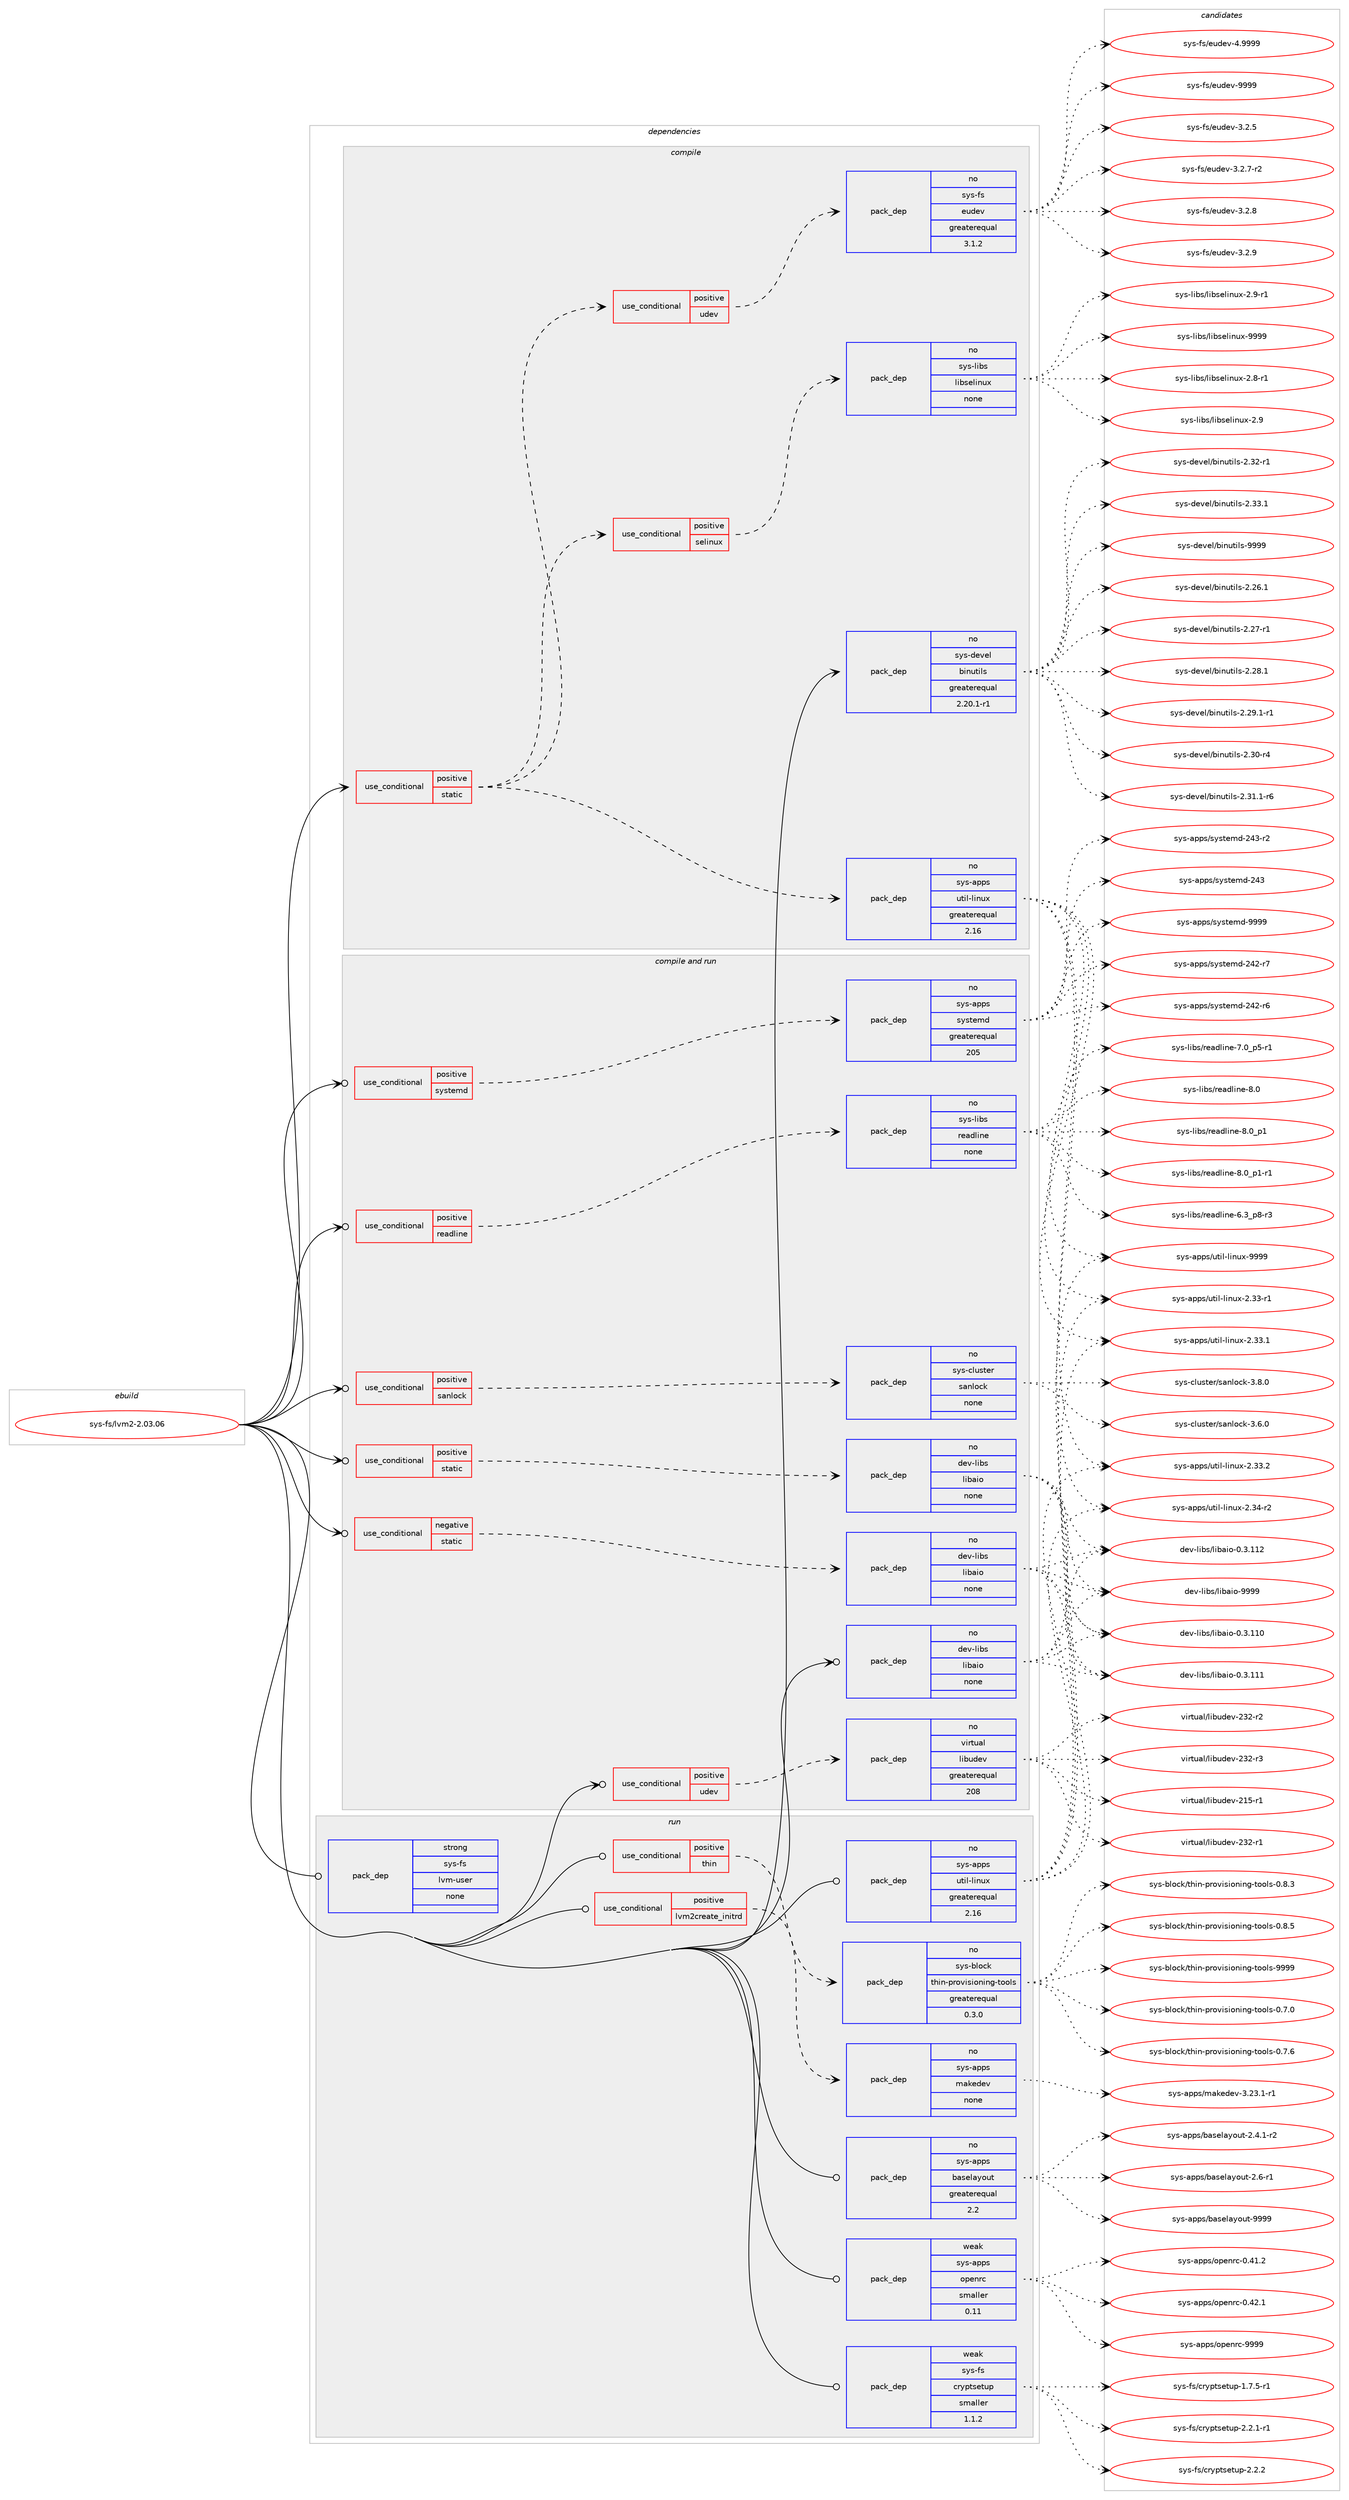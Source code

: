 digraph prolog {

# *************
# Graph options
# *************

newrank=true;
concentrate=true;
compound=true;
graph [rankdir=LR,fontname=Helvetica,fontsize=10,ranksep=1.5];#, ranksep=2.5, nodesep=0.2];
edge  [arrowhead=vee];
node  [fontname=Helvetica,fontsize=10];

# **********
# The ebuild
# **********

subgraph cluster_leftcol {
color=gray;
rank=same;
label=<<i>ebuild</i>>;
id [label="sys-fs/lvm2-2.03.06", color=red, width=4, href="../sys-fs/lvm2-2.03.06.svg"];
}

# ****************
# The dependencies
# ****************

subgraph cluster_midcol {
color=gray;
label=<<i>dependencies</i>>;
subgraph cluster_compile {
fillcolor="#eeeeee";
style=filled;
label=<<i>compile</i>>;
subgraph cond214491 {
dependency892510 [label=<<TABLE BORDER="0" CELLBORDER="1" CELLSPACING="0" CELLPADDING="4"><TR><TD ROWSPAN="3" CELLPADDING="10">use_conditional</TD></TR><TR><TD>positive</TD></TR><TR><TD>static</TD></TR></TABLE>>, shape=none, color=red];
subgraph cond214492 {
dependency892511 [label=<<TABLE BORDER="0" CELLBORDER="1" CELLSPACING="0" CELLPADDING="4"><TR><TD ROWSPAN="3" CELLPADDING="10">use_conditional</TD></TR><TR><TD>positive</TD></TR><TR><TD>selinux</TD></TR></TABLE>>, shape=none, color=red];
subgraph pack662366 {
dependency892512 [label=<<TABLE BORDER="0" CELLBORDER="1" CELLSPACING="0" CELLPADDING="4" WIDTH="220"><TR><TD ROWSPAN="6" CELLPADDING="30">pack_dep</TD></TR><TR><TD WIDTH="110">no</TD></TR><TR><TD>sys-libs</TD></TR><TR><TD>libselinux</TD></TR><TR><TD>none</TD></TR><TR><TD></TD></TR></TABLE>>, shape=none, color=blue];
}
dependency892511:e -> dependency892512:w [weight=20,style="dashed",arrowhead="vee"];
}
dependency892510:e -> dependency892511:w [weight=20,style="dashed",arrowhead="vee"];
subgraph cond214493 {
dependency892513 [label=<<TABLE BORDER="0" CELLBORDER="1" CELLSPACING="0" CELLPADDING="4"><TR><TD ROWSPAN="3" CELLPADDING="10">use_conditional</TD></TR><TR><TD>positive</TD></TR><TR><TD>udev</TD></TR></TABLE>>, shape=none, color=red];
subgraph pack662367 {
dependency892514 [label=<<TABLE BORDER="0" CELLBORDER="1" CELLSPACING="0" CELLPADDING="4" WIDTH="220"><TR><TD ROWSPAN="6" CELLPADDING="30">pack_dep</TD></TR><TR><TD WIDTH="110">no</TD></TR><TR><TD>sys-fs</TD></TR><TR><TD>eudev</TD></TR><TR><TD>greaterequal</TD></TR><TR><TD>3.1.2</TD></TR></TABLE>>, shape=none, color=blue];
}
dependency892513:e -> dependency892514:w [weight=20,style="dashed",arrowhead="vee"];
}
dependency892510:e -> dependency892513:w [weight=20,style="dashed",arrowhead="vee"];
subgraph pack662368 {
dependency892515 [label=<<TABLE BORDER="0" CELLBORDER="1" CELLSPACING="0" CELLPADDING="4" WIDTH="220"><TR><TD ROWSPAN="6" CELLPADDING="30">pack_dep</TD></TR><TR><TD WIDTH="110">no</TD></TR><TR><TD>sys-apps</TD></TR><TR><TD>util-linux</TD></TR><TR><TD>greaterequal</TD></TR><TR><TD>2.16</TD></TR></TABLE>>, shape=none, color=blue];
}
dependency892510:e -> dependency892515:w [weight=20,style="dashed",arrowhead="vee"];
}
id:e -> dependency892510:w [weight=20,style="solid",arrowhead="vee"];
subgraph pack662369 {
dependency892516 [label=<<TABLE BORDER="0" CELLBORDER="1" CELLSPACING="0" CELLPADDING="4" WIDTH="220"><TR><TD ROWSPAN="6" CELLPADDING="30">pack_dep</TD></TR><TR><TD WIDTH="110">no</TD></TR><TR><TD>sys-devel</TD></TR><TR><TD>binutils</TD></TR><TR><TD>greaterequal</TD></TR><TR><TD>2.20.1-r1</TD></TR></TABLE>>, shape=none, color=blue];
}
id:e -> dependency892516:w [weight=20,style="solid",arrowhead="vee"];
}
subgraph cluster_compileandrun {
fillcolor="#eeeeee";
style=filled;
label=<<i>compile and run</i>>;
subgraph cond214494 {
dependency892517 [label=<<TABLE BORDER="0" CELLBORDER="1" CELLSPACING="0" CELLPADDING="4"><TR><TD ROWSPAN="3" CELLPADDING="10">use_conditional</TD></TR><TR><TD>negative</TD></TR><TR><TD>static</TD></TR></TABLE>>, shape=none, color=red];
subgraph pack662370 {
dependency892518 [label=<<TABLE BORDER="0" CELLBORDER="1" CELLSPACING="0" CELLPADDING="4" WIDTH="220"><TR><TD ROWSPAN="6" CELLPADDING="30">pack_dep</TD></TR><TR><TD WIDTH="110">no</TD></TR><TR><TD>dev-libs</TD></TR><TR><TD>libaio</TD></TR><TR><TD>none</TD></TR><TR><TD></TD></TR></TABLE>>, shape=none, color=blue];
}
dependency892517:e -> dependency892518:w [weight=20,style="dashed",arrowhead="vee"];
}
id:e -> dependency892517:w [weight=20,style="solid",arrowhead="odotvee"];
subgraph cond214495 {
dependency892519 [label=<<TABLE BORDER="0" CELLBORDER="1" CELLSPACING="0" CELLPADDING="4"><TR><TD ROWSPAN="3" CELLPADDING="10">use_conditional</TD></TR><TR><TD>positive</TD></TR><TR><TD>readline</TD></TR></TABLE>>, shape=none, color=red];
subgraph pack662371 {
dependency892520 [label=<<TABLE BORDER="0" CELLBORDER="1" CELLSPACING="0" CELLPADDING="4" WIDTH="220"><TR><TD ROWSPAN="6" CELLPADDING="30">pack_dep</TD></TR><TR><TD WIDTH="110">no</TD></TR><TR><TD>sys-libs</TD></TR><TR><TD>readline</TD></TR><TR><TD>none</TD></TR><TR><TD></TD></TR></TABLE>>, shape=none, color=blue];
}
dependency892519:e -> dependency892520:w [weight=20,style="dashed",arrowhead="vee"];
}
id:e -> dependency892519:w [weight=20,style="solid",arrowhead="odotvee"];
subgraph cond214496 {
dependency892521 [label=<<TABLE BORDER="0" CELLBORDER="1" CELLSPACING="0" CELLPADDING="4"><TR><TD ROWSPAN="3" CELLPADDING="10">use_conditional</TD></TR><TR><TD>positive</TD></TR><TR><TD>sanlock</TD></TR></TABLE>>, shape=none, color=red];
subgraph pack662372 {
dependency892522 [label=<<TABLE BORDER="0" CELLBORDER="1" CELLSPACING="0" CELLPADDING="4" WIDTH="220"><TR><TD ROWSPAN="6" CELLPADDING="30">pack_dep</TD></TR><TR><TD WIDTH="110">no</TD></TR><TR><TD>sys-cluster</TD></TR><TR><TD>sanlock</TD></TR><TR><TD>none</TD></TR><TR><TD></TD></TR></TABLE>>, shape=none, color=blue];
}
dependency892521:e -> dependency892522:w [weight=20,style="dashed",arrowhead="vee"];
}
id:e -> dependency892521:w [weight=20,style="solid",arrowhead="odotvee"];
subgraph cond214497 {
dependency892523 [label=<<TABLE BORDER="0" CELLBORDER="1" CELLSPACING="0" CELLPADDING="4"><TR><TD ROWSPAN="3" CELLPADDING="10">use_conditional</TD></TR><TR><TD>positive</TD></TR><TR><TD>static</TD></TR></TABLE>>, shape=none, color=red];
subgraph pack662373 {
dependency892524 [label=<<TABLE BORDER="0" CELLBORDER="1" CELLSPACING="0" CELLPADDING="4" WIDTH="220"><TR><TD ROWSPAN="6" CELLPADDING="30">pack_dep</TD></TR><TR><TD WIDTH="110">no</TD></TR><TR><TD>dev-libs</TD></TR><TR><TD>libaio</TD></TR><TR><TD>none</TD></TR><TR><TD></TD></TR></TABLE>>, shape=none, color=blue];
}
dependency892523:e -> dependency892524:w [weight=20,style="dashed",arrowhead="vee"];
}
id:e -> dependency892523:w [weight=20,style="solid",arrowhead="odotvee"];
subgraph cond214498 {
dependency892525 [label=<<TABLE BORDER="0" CELLBORDER="1" CELLSPACING="0" CELLPADDING="4"><TR><TD ROWSPAN="3" CELLPADDING="10">use_conditional</TD></TR><TR><TD>positive</TD></TR><TR><TD>systemd</TD></TR></TABLE>>, shape=none, color=red];
subgraph pack662374 {
dependency892526 [label=<<TABLE BORDER="0" CELLBORDER="1" CELLSPACING="0" CELLPADDING="4" WIDTH="220"><TR><TD ROWSPAN="6" CELLPADDING="30">pack_dep</TD></TR><TR><TD WIDTH="110">no</TD></TR><TR><TD>sys-apps</TD></TR><TR><TD>systemd</TD></TR><TR><TD>greaterequal</TD></TR><TR><TD>205</TD></TR></TABLE>>, shape=none, color=blue];
}
dependency892525:e -> dependency892526:w [weight=20,style="dashed",arrowhead="vee"];
}
id:e -> dependency892525:w [weight=20,style="solid",arrowhead="odotvee"];
subgraph cond214499 {
dependency892527 [label=<<TABLE BORDER="0" CELLBORDER="1" CELLSPACING="0" CELLPADDING="4"><TR><TD ROWSPAN="3" CELLPADDING="10">use_conditional</TD></TR><TR><TD>positive</TD></TR><TR><TD>udev</TD></TR></TABLE>>, shape=none, color=red];
subgraph pack662375 {
dependency892528 [label=<<TABLE BORDER="0" CELLBORDER="1" CELLSPACING="0" CELLPADDING="4" WIDTH="220"><TR><TD ROWSPAN="6" CELLPADDING="30">pack_dep</TD></TR><TR><TD WIDTH="110">no</TD></TR><TR><TD>virtual</TD></TR><TR><TD>libudev</TD></TR><TR><TD>greaterequal</TD></TR><TR><TD>208</TD></TR></TABLE>>, shape=none, color=blue];
}
dependency892527:e -> dependency892528:w [weight=20,style="dashed",arrowhead="vee"];
}
id:e -> dependency892527:w [weight=20,style="solid",arrowhead="odotvee"];
subgraph pack662376 {
dependency892529 [label=<<TABLE BORDER="0" CELLBORDER="1" CELLSPACING="0" CELLPADDING="4" WIDTH="220"><TR><TD ROWSPAN="6" CELLPADDING="30">pack_dep</TD></TR><TR><TD WIDTH="110">no</TD></TR><TR><TD>dev-libs</TD></TR><TR><TD>libaio</TD></TR><TR><TD>none</TD></TR><TR><TD></TD></TR></TABLE>>, shape=none, color=blue];
}
id:e -> dependency892529:w [weight=20,style="solid",arrowhead="odotvee"];
}
subgraph cluster_run {
fillcolor="#eeeeee";
style=filled;
label=<<i>run</i>>;
subgraph cond214500 {
dependency892530 [label=<<TABLE BORDER="0" CELLBORDER="1" CELLSPACING="0" CELLPADDING="4"><TR><TD ROWSPAN="3" CELLPADDING="10">use_conditional</TD></TR><TR><TD>positive</TD></TR><TR><TD>lvm2create_initrd</TD></TR></TABLE>>, shape=none, color=red];
subgraph pack662377 {
dependency892531 [label=<<TABLE BORDER="0" CELLBORDER="1" CELLSPACING="0" CELLPADDING="4" WIDTH="220"><TR><TD ROWSPAN="6" CELLPADDING="30">pack_dep</TD></TR><TR><TD WIDTH="110">no</TD></TR><TR><TD>sys-apps</TD></TR><TR><TD>makedev</TD></TR><TR><TD>none</TD></TR><TR><TD></TD></TR></TABLE>>, shape=none, color=blue];
}
dependency892530:e -> dependency892531:w [weight=20,style="dashed",arrowhead="vee"];
}
id:e -> dependency892530:w [weight=20,style="solid",arrowhead="odot"];
subgraph cond214501 {
dependency892532 [label=<<TABLE BORDER="0" CELLBORDER="1" CELLSPACING="0" CELLPADDING="4"><TR><TD ROWSPAN="3" CELLPADDING="10">use_conditional</TD></TR><TR><TD>positive</TD></TR><TR><TD>thin</TD></TR></TABLE>>, shape=none, color=red];
subgraph pack662378 {
dependency892533 [label=<<TABLE BORDER="0" CELLBORDER="1" CELLSPACING="0" CELLPADDING="4" WIDTH="220"><TR><TD ROWSPAN="6" CELLPADDING="30">pack_dep</TD></TR><TR><TD WIDTH="110">no</TD></TR><TR><TD>sys-block</TD></TR><TR><TD>thin-provisioning-tools</TD></TR><TR><TD>greaterequal</TD></TR><TR><TD>0.3.0</TD></TR></TABLE>>, shape=none, color=blue];
}
dependency892532:e -> dependency892533:w [weight=20,style="dashed",arrowhead="vee"];
}
id:e -> dependency892532:w [weight=20,style="solid",arrowhead="odot"];
subgraph pack662379 {
dependency892534 [label=<<TABLE BORDER="0" CELLBORDER="1" CELLSPACING="0" CELLPADDING="4" WIDTH="220"><TR><TD ROWSPAN="6" CELLPADDING="30">pack_dep</TD></TR><TR><TD WIDTH="110">no</TD></TR><TR><TD>sys-apps</TD></TR><TR><TD>baselayout</TD></TR><TR><TD>greaterequal</TD></TR><TR><TD>2.2</TD></TR></TABLE>>, shape=none, color=blue];
}
id:e -> dependency892534:w [weight=20,style="solid",arrowhead="odot"];
subgraph pack662380 {
dependency892535 [label=<<TABLE BORDER="0" CELLBORDER="1" CELLSPACING="0" CELLPADDING="4" WIDTH="220"><TR><TD ROWSPAN="6" CELLPADDING="30">pack_dep</TD></TR><TR><TD WIDTH="110">no</TD></TR><TR><TD>sys-apps</TD></TR><TR><TD>util-linux</TD></TR><TR><TD>greaterequal</TD></TR><TR><TD>2.16</TD></TR></TABLE>>, shape=none, color=blue];
}
id:e -> dependency892535:w [weight=20,style="solid",arrowhead="odot"];
subgraph pack662381 {
dependency892536 [label=<<TABLE BORDER="0" CELLBORDER="1" CELLSPACING="0" CELLPADDING="4" WIDTH="220"><TR><TD ROWSPAN="6" CELLPADDING="30">pack_dep</TD></TR><TR><TD WIDTH="110">strong</TD></TR><TR><TD>sys-fs</TD></TR><TR><TD>lvm-user</TD></TR><TR><TD>none</TD></TR><TR><TD></TD></TR></TABLE>>, shape=none, color=blue];
}
id:e -> dependency892536:w [weight=20,style="solid",arrowhead="odot"];
subgraph pack662382 {
dependency892537 [label=<<TABLE BORDER="0" CELLBORDER="1" CELLSPACING="0" CELLPADDING="4" WIDTH="220"><TR><TD ROWSPAN="6" CELLPADDING="30">pack_dep</TD></TR><TR><TD WIDTH="110">weak</TD></TR><TR><TD>sys-apps</TD></TR><TR><TD>openrc</TD></TR><TR><TD>smaller</TD></TR><TR><TD>0.11</TD></TR></TABLE>>, shape=none, color=blue];
}
id:e -> dependency892537:w [weight=20,style="solid",arrowhead="odot"];
subgraph pack662383 {
dependency892538 [label=<<TABLE BORDER="0" CELLBORDER="1" CELLSPACING="0" CELLPADDING="4" WIDTH="220"><TR><TD ROWSPAN="6" CELLPADDING="30">pack_dep</TD></TR><TR><TD WIDTH="110">weak</TD></TR><TR><TD>sys-fs</TD></TR><TR><TD>cryptsetup</TD></TR><TR><TD>smaller</TD></TR><TR><TD>1.1.2</TD></TR></TABLE>>, shape=none, color=blue];
}
id:e -> dependency892538:w [weight=20,style="solid",arrowhead="odot"];
}
}

# **************
# The candidates
# **************

subgraph cluster_choices {
rank=same;
color=gray;
label=<<i>candidates</i>>;

subgraph choice662366 {
color=black;
nodesep=1;
choice11512111545108105981154710810598115101108105110117120455046564511449 [label="sys-libs/libselinux-2.8-r1", color=red, width=4,href="../sys-libs/libselinux-2.8-r1.svg"];
choice1151211154510810598115471081059811510110810511011712045504657 [label="sys-libs/libselinux-2.9", color=red, width=4,href="../sys-libs/libselinux-2.9.svg"];
choice11512111545108105981154710810598115101108105110117120455046574511449 [label="sys-libs/libselinux-2.9-r1", color=red, width=4,href="../sys-libs/libselinux-2.9-r1.svg"];
choice115121115451081059811547108105981151011081051101171204557575757 [label="sys-libs/libselinux-9999", color=red, width=4,href="../sys-libs/libselinux-9999.svg"];
dependency892512:e -> choice11512111545108105981154710810598115101108105110117120455046564511449:w [style=dotted,weight="100"];
dependency892512:e -> choice1151211154510810598115471081059811510110810511011712045504657:w [style=dotted,weight="100"];
dependency892512:e -> choice11512111545108105981154710810598115101108105110117120455046574511449:w [style=dotted,weight="100"];
dependency892512:e -> choice115121115451081059811547108105981151011081051101171204557575757:w [style=dotted,weight="100"];
}
subgraph choice662367 {
color=black;
nodesep=1;
choice1151211154510211547101117100101118455146504653 [label="sys-fs/eudev-3.2.5", color=red, width=4,href="../sys-fs/eudev-3.2.5.svg"];
choice11512111545102115471011171001011184551465046554511450 [label="sys-fs/eudev-3.2.7-r2", color=red, width=4,href="../sys-fs/eudev-3.2.7-r2.svg"];
choice1151211154510211547101117100101118455146504656 [label="sys-fs/eudev-3.2.8", color=red, width=4,href="../sys-fs/eudev-3.2.8.svg"];
choice1151211154510211547101117100101118455146504657 [label="sys-fs/eudev-3.2.9", color=red, width=4,href="../sys-fs/eudev-3.2.9.svg"];
choice115121115451021154710111710010111845524657575757 [label="sys-fs/eudev-4.9999", color=red, width=4,href="../sys-fs/eudev-4.9999.svg"];
choice11512111545102115471011171001011184557575757 [label="sys-fs/eudev-9999", color=red, width=4,href="../sys-fs/eudev-9999.svg"];
dependency892514:e -> choice1151211154510211547101117100101118455146504653:w [style=dotted,weight="100"];
dependency892514:e -> choice11512111545102115471011171001011184551465046554511450:w [style=dotted,weight="100"];
dependency892514:e -> choice1151211154510211547101117100101118455146504656:w [style=dotted,weight="100"];
dependency892514:e -> choice1151211154510211547101117100101118455146504657:w [style=dotted,weight="100"];
dependency892514:e -> choice115121115451021154710111710010111845524657575757:w [style=dotted,weight="100"];
dependency892514:e -> choice11512111545102115471011171001011184557575757:w [style=dotted,weight="100"];
}
subgraph choice662368 {
color=black;
nodesep=1;
choice1151211154597112112115471171161051084510810511011712045504651514511449 [label="sys-apps/util-linux-2.33-r1", color=red, width=4,href="../sys-apps/util-linux-2.33-r1.svg"];
choice1151211154597112112115471171161051084510810511011712045504651514649 [label="sys-apps/util-linux-2.33.1", color=red, width=4,href="../sys-apps/util-linux-2.33.1.svg"];
choice1151211154597112112115471171161051084510810511011712045504651514650 [label="sys-apps/util-linux-2.33.2", color=red, width=4,href="../sys-apps/util-linux-2.33.2.svg"];
choice1151211154597112112115471171161051084510810511011712045504651524511450 [label="sys-apps/util-linux-2.34-r2", color=red, width=4,href="../sys-apps/util-linux-2.34-r2.svg"];
choice115121115459711211211547117116105108451081051101171204557575757 [label="sys-apps/util-linux-9999", color=red, width=4,href="../sys-apps/util-linux-9999.svg"];
dependency892515:e -> choice1151211154597112112115471171161051084510810511011712045504651514511449:w [style=dotted,weight="100"];
dependency892515:e -> choice1151211154597112112115471171161051084510810511011712045504651514649:w [style=dotted,weight="100"];
dependency892515:e -> choice1151211154597112112115471171161051084510810511011712045504651514650:w [style=dotted,weight="100"];
dependency892515:e -> choice1151211154597112112115471171161051084510810511011712045504651524511450:w [style=dotted,weight="100"];
dependency892515:e -> choice115121115459711211211547117116105108451081051101171204557575757:w [style=dotted,weight="100"];
}
subgraph choice662369 {
color=black;
nodesep=1;
choice11512111545100101118101108479810511011711610510811545504650544649 [label="sys-devel/binutils-2.26.1", color=red, width=4,href="../sys-devel/binutils-2.26.1.svg"];
choice11512111545100101118101108479810511011711610510811545504650554511449 [label="sys-devel/binutils-2.27-r1", color=red, width=4,href="../sys-devel/binutils-2.27-r1.svg"];
choice11512111545100101118101108479810511011711610510811545504650564649 [label="sys-devel/binutils-2.28.1", color=red, width=4,href="../sys-devel/binutils-2.28.1.svg"];
choice115121115451001011181011084798105110117116105108115455046505746494511449 [label="sys-devel/binutils-2.29.1-r1", color=red, width=4,href="../sys-devel/binutils-2.29.1-r1.svg"];
choice11512111545100101118101108479810511011711610510811545504651484511452 [label="sys-devel/binutils-2.30-r4", color=red, width=4,href="../sys-devel/binutils-2.30-r4.svg"];
choice115121115451001011181011084798105110117116105108115455046514946494511454 [label="sys-devel/binutils-2.31.1-r6", color=red, width=4,href="../sys-devel/binutils-2.31.1-r6.svg"];
choice11512111545100101118101108479810511011711610510811545504651504511449 [label="sys-devel/binutils-2.32-r1", color=red, width=4,href="../sys-devel/binutils-2.32-r1.svg"];
choice11512111545100101118101108479810511011711610510811545504651514649 [label="sys-devel/binutils-2.33.1", color=red, width=4,href="../sys-devel/binutils-2.33.1.svg"];
choice1151211154510010111810110847981051101171161051081154557575757 [label="sys-devel/binutils-9999", color=red, width=4,href="../sys-devel/binutils-9999.svg"];
dependency892516:e -> choice11512111545100101118101108479810511011711610510811545504650544649:w [style=dotted,weight="100"];
dependency892516:e -> choice11512111545100101118101108479810511011711610510811545504650554511449:w [style=dotted,weight="100"];
dependency892516:e -> choice11512111545100101118101108479810511011711610510811545504650564649:w [style=dotted,weight="100"];
dependency892516:e -> choice115121115451001011181011084798105110117116105108115455046505746494511449:w [style=dotted,weight="100"];
dependency892516:e -> choice11512111545100101118101108479810511011711610510811545504651484511452:w [style=dotted,weight="100"];
dependency892516:e -> choice115121115451001011181011084798105110117116105108115455046514946494511454:w [style=dotted,weight="100"];
dependency892516:e -> choice11512111545100101118101108479810511011711610510811545504651504511449:w [style=dotted,weight="100"];
dependency892516:e -> choice11512111545100101118101108479810511011711610510811545504651514649:w [style=dotted,weight="100"];
dependency892516:e -> choice1151211154510010111810110847981051101171161051081154557575757:w [style=dotted,weight="100"];
}
subgraph choice662370 {
color=black;
nodesep=1;
choice10010111845108105981154710810598971051114548465146494948 [label="dev-libs/libaio-0.3.110", color=red, width=4,href="../dev-libs/libaio-0.3.110.svg"];
choice10010111845108105981154710810598971051114548465146494949 [label="dev-libs/libaio-0.3.111", color=red, width=4,href="../dev-libs/libaio-0.3.111.svg"];
choice10010111845108105981154710810598971051114548465146494950 [label="dev-libs/libaio-0.3.112", color=red, width=4,href="../dev-libs/libaio-0.3.112.svg"];
choice10010111845108105981154710810598971051114557575757 [label="dev-libs/libaio-9999", color=red, width=4,href="../dev-libs/libaio-9999.svg"];
dependency892518:e -> choice10010111845108105981154710810598971051114548465146494948:w [style=dotted,weight="100"];
dependency892518:e -> choice10010111845108105981154710810598971051114548465146494949:w [style=dotted,weight="100"];
dependency892518:e -> choice10010111845108105981154710810598971051114548465146494950:w [style=dotted,weight="100"];
dependency892518:e -> choice10010111845108105981154710810598971051114557575757:w [style=dotted,weight="100"];
}
subgraph choice662371 {
color=black;
nodesep=1;
choice115121115451081059811547114101971001081051101014554465195112564511451 [label="sys-libs/readline-6.3_p8-r3", color=red, width=4,href="../sys-libs/readline-6.3_p8-r3.svg"];
choice115121115451081059811547114101971001081051101014555464895112534511449 [label="sys-libs/readline-7.0_p5-r1", color=red, width=4,href="../sys-libs/readline-7.0_p5-r1.svg"];
choice1151211154510810598115471141019710010810511010145564648 [label="sys-libs/readline-8.0", color=red, width=4,href="../sys-libs/readline-8.0.svg"];
choice11512111545108105981154711410197100108105110101455646489511249 [label="sys-libs/readline-8.0_p1", color=red, width=4,href="../sys-libs/readline-8.0_p1.svg"];
choice115121115451081059811547114101971001081051101014556464895112494511449 [label="sys-libs/readline-8.0_p1-r1", color=red, width=4,href="../sys-libs/readline-8.0_p1-r1.svg"];
dependency892520:e -> choice115121115451081059811547114101971001081051101014554465195112564511451:w [style=dotted,weight="100"];
dependency892520:e -> choice115121115451081059811547114101971001081051101014555464895112534511449:w [style=dotted,weight="100"];
dependency892520:e -> choice1151211154510810598115471141019710010810511010145564648:w [style=dotted,weight="100"];
dependency892520:e -> choice11512111545108105981154711410197100108105110101455646489511249:w [style=dotted,weight="100"];
dependency892520:e -> choice115121115451081059811547114101971001081051101014556464895112494511449:w [style=dotted,weight="100"];
}
subgraph choice662372 {
color=black;
nodesep=1;
choice1151211154599108117115116101114471159711010811199107455146544648 [label="sys-cluster/sanlock-3.6.0", color=red, width=4,href="../sys-cluster/sanlock-3.6.0.svg"];
choice1151211154599108117115116101114471159711010811199107455146564648 [label="sys-cluster/sanlock-3.8.0", color=red, width=4,href="../sys-cluster/sanlock-3.8.0.svg"];
dependency892522:e -> choice1151211154599108117115116101114471159711010811199107455146544648:w [style=dotted,weight="100"];
dependency892522:e -> choice1151211154599108117115116101114471159711010811199107455146564648:w [style=dotted,weight="100"];
}
subgraph choice662373 {
color=black;
nodesep=1;
choice10010111845108105981154710810598971051114548465146494948 [label="dev-libs/libaio-0.3.110", color=red, width=4,href="../dev-libs/libaio-0.3.110.svg"];
choice10010111845108105981154710810598971051114548465146494949 [label="dev-libs/libaio-0.3.111", color=red, width=4,href="../dev-libs/libaio-0.3.111.svg"];
choice10010111845108105981154710810598971051114548465146494950 [label="dev-libs/libaio-0.3.112", color=red, width=4,href="../dev-libs/libaio-0.3.112.svg"];
choice10010111845108105981154710810598971051114557575757 [label="dev-libs/libaio-9999", color=red, width=4,href="../dev-libs/libaio-9999.svg"];
dependency892524:e -> choice10010111845108105981154710810598971051114548465146494948:w [style=dotted,weight="100"];
dependency892524:e -> choice10010111845108105981154710810598971051114548465146494949:w [style=dotted,weight="100"];
dependency892524:e -> choice10010111845108105981154710810598971051114548465146494950:w [style=dotted,weight="100"];
dependency892524:e -> choice10010111845108105981154710810598971051114557575757:w [style=dotted,weight="100"];
}
subgraph choice662374 {
color=black;
nodesep=1;
choice115121115459711211211547115121115116101109100455052504511454 [label="sys-apps/systemd-242-r6", color=red, width=4,href="../sys-apps/systemd-242-r6.svg"];
choice115121115459711211211547115121115116101109100455052504511455 [label="sys-apps/systemd-242-r7", color=red, width=4,href="../sys-apps/systemd-242-r7.svg"];
choice11512111545971121121154711512111511610110910045505251 [label="sys-apps/systemd-243", color=red, width=4,href="../sys-apps/systemd-243.svg"];
choice115121115459711211211547115121115116101109100455052514511450 [label="sys-apps/systemd-243-r2", color=red, width=4,href="../sys-apps/systemd-243-r2.svg"];
choice1151211154597112112115471151211151161011091004557575757 [label="sys-apps/systemd-9999", color=red, width=4,href="../sys-apps/systemd-9999.svg"];
dependency892526:e -> choice115121115459711211211547115121115116101109100455052504511454:w [style=dotted,weight="100"];
dependency892526:e -> choice115121115459711211211547115121115116101109100455052504511455:w [style=dotted,weight="100"];
dependency892526:e -> choice11512111545971121121154711512111511610110910045505251:w [style=dotted,weight="100"];
dependency892526:e -> choice115121115459711211211547115121115116101109100455052514511450:w [style=dotted,weight="100"];
dependency892526:e -> choice1151211154597112112115471151211151161011091004557575757:w [style=dotted,weight="100"];
}
subgraph choice662375 {
color=black;
nodesep=1;
choice118105114116117971084710810598117100101118455049534511449 [label="virtual/libudev-215-r1", color=red, width=4,href="../virtual/libudev-215-r1.svg"];
choice118105114116117971084710810598117100101118455051504511449 [label="virtual/libudev-232-r1", color=red, width=4,href="../virtual/libudev-232-r1.svg"];
choice118105114116117971084710810598117100101118455051504511450 [label="virtual/libudev-232-r2", color=red, width=4,href="../virtual/libudev-232-r2.svg"];
choice118105114116117971084710810598117100101118455051504511451 [label="virtual/libudev-232-r3", color=red, width=4,href="../virtual/libudev-232-r3.svg"];
dependency892528:e -> choice118105114116117971084710810598117100101118455049534511449:w [style=dotted,weight="100"];
dependency892528:e -> choice118105114116117971084710810598117100101118455051504511449:w [style=dotted,weight="100"];
dependency892528:e -> choice118105114116117971084710810598117100101118455051504511450:w [style=dotted,weight="100"];
dependency892528:e -> choice118105114116117971084710810598117100101118455051504511451:w [style=dotted,weight="100"];
}
subgraph choice662376 {
color=black;
nodesep=1;
choice10010111845108105981154710810598971051114548465146494948 [label="dev-libs/libaio-0.3.110", color=red, width=4,href="../dev-libs/libaio-0.3.110.svg"];
choice10010111845108105981154710810598971051114548465146494949 [label="dev-libs/libaio-0.3.111", color=red, width=4,href="../dev-libs/libaio-0.3.111.svg"];
choice10010111845108105981154710810598971051114548465146494950 [label="dev-libs/libaio-0.3.112", color=red, width=4,href="../dev-libs/libaio-0.3.112.svg"];
choice10010111845108105981154710810598971051114557575757 [label="dev-libs/libaio-9999", color=red, width=4,href="../dev-libs/libaio-9999.svg"];
dependency892529:e -> choice10010111845108105981154710810598971051114548465146494948:w [style=dotted,weight="100"];
dependency892529:e -> choice10010111845108105981154710810598971051114548465146494949:w [style=dotted,weight="100"];
dependency892529:e -> choice10010111845108105981154710810598971051114548465146494950:w [style=dotted,weight="100"];
dependency892529:e -> choice10010111845108105981154710810598971051114557575757:w [style=dotted,weight="100"];
}
subgraph choice662377 {
color=black;
nodesep=1;
choice11512111545971121121154710997107101100101118455146505146494511449 [label="sys-apps/makedev-3.23.1-r1", color=red, width=4,href="../sys-apps/makedev-3.23.1-r1.svg"];
dependency892531:e -> choice11512111545971121121154710997107101100101118455146505146494511449:w [style=dotted,weight="100"];
}
subgraph choice662378 {
color=black;
nodesep=1;
choice115121115459810811199107471161041051104511211411111810511510511111010511010345116111111108115454846554648 [label="sys-block/thin-provisioning-tools-0.7.0", color=red, width=4,href="../sys-block/thin-provisioning-tools-0.7.0.svg"];
choice115121115459810811199107471161041051104511211411111810511510511111010511010345116111111108115454846554654 [label="sys-block/thin-provisioning-tools-0.7.6", color=red, width=4,href="../sys-block/thin-provisioning-tools-0.7.6.svg"];
choice115121115459810811199107471161041051104511211411111810511510511111010511010345116111111108115454846564651 [label="sys-block/thin-provisioning-tools-0.8.3", color=red, width=4,href="../sys-block/thin-provisioning-tools-0.8.3.svg"];
choice115121115459810811199107471161041051104511211411111810511510511111010511010345116111111108115454846564653 [label="sys-block/thin-provisioning-tools-0.8.5", color=red, width=4,href="../sys-block/thin-provisioning-tools-0.8.5.svg"];
choice1151211154598108111991074711610410511045112114111118105115105111110105110103451161111111081154557575757 [label="sys-block/thin-provisioning-tools-9999", color=red, width=4,href="../sys-block/thin-provisioning-tools-9999.svg"];
dependency892533:e -> choice115121115459810811199107471161041051104511211411111810511510511111010511010345116111111108115454846554648:w [style=dotted,weight="100"];
dependency892533:e -> choice115121115459810811199107471161041051104511211411111810511510511111010511010345116111111108115454846554654:w [style=dotted,weight="100"];
dependency892533:e -> choice115121115459810811199107471161041051104511211411111810511510511111010511010345116111111108115454846564651:w [style=dotted,weight="100"];
dependency892533:e -> choice115121115459810811199107471161041051104511211411111810511510511111010511010345116111111108115454846564653:w [style=dotted,weight="100"];
dependency892533:e -> choice1151211154598108111991074711610410511045112114111118105115105111110105110103451161111111081154557575757:w [style=dotted,weight="100"];
}
subgraph choice662379 {
color=black;
nodesep=1;
choice1151211154597112112115479897115101108971211111171164550465246494511450 [label="sys-apps/baselayout-2.4.1-r2", color=red, width=4,href="../sys-apps/baselayout-2.4.1-r2.svg"];
choice115121115459711211211547989711510110897121111117116455046544511449 [label="sys-apps/baselayout-2.6-r1", color=red, width=4,href="../sys-apps/baselayout-2.6-r1.svg"];
choice1151211154597112112115479897115101108971211111171164557575757 [label="sys-apps/baselayout-9999", color=red, width=4,href="../sys-apps/baselayout-9999.svg"];
dependency892534:e -> choice1151211154597112112115479897115101108971211111171164550465246494511450:w [style=dotted,weight="100"];
dependency892534:e -> choice115121115459711211211547989711510110897121111117116455046544511449:w [style=dotted,weight="100"];
dependency892534:e -> choice1151211154597112112115479897115101108971211111171164557575757:w [style=dotted,weight="100"];
}
subgraph choice662380 {
color=black;
nodesep=1;
choice1151211154597112112115471171161051084510810511011712045504651514511449 [label="sys-apps/util-linux-2.33-r1", color=red, width=4,href="../sys-apps/util-linux-2.33-r1.svg"];
choice1151211154597112112115471171161051084510810511011712045504651514649 [label="sys-apps/util-linux-2.33.1", color=red, width=4,href="../sys-apps/util-linux-2.33.1.svg"];
choice1151211154597112112115471171161051084510810511011712045504651514650 [label="sys-apps/util-linux-2.33.2", color=red, width=4,href="../sys-apps/util-linux-2.33.2.svg"];
choice1151211154597112112115471171161051084510810511011712045504651524511450 [label="sys-apps/util-linux-2.34-r2", color=red, width=4,href="../sys-apps/util-linux-2.34-r2.svg"];
choice115121115459711211211547117116105108451081051101171204557575757 [label="sys-apps/util-linux-9999", color=red, width=4,href="../sys-apps/util-linux-9999.svg"];
dependency892535:e -> choice1151211154597112112115471171161051084510810511011712045504651514511449:w [style=dotted,weight="100"];
dependency892535:e -> choice1151211154597112112115471171161051084510810511011712045504651514649:w [style=dotted,weight="100"];
dependency892535:e -> choice1151211154597112112115471171161051084510810511011712045504651514650:w [style=dotted,weight="100"];
dependency892535:e -> choice1151211154597112112115471171161051084510810511011712045504651524511450:w [style=dotted,weight="100"];
dependency892535:e -> choice115121115459711211211547117116105108451081051101171204557575757:w [style=dotted,weight="100"];
}
subgraph choice662381 {
color=black;
nodesep=1;
}
subgraph choice662382 {
color=black;
nodesep=1;
choice1151211154597112112115471111121011101149945484652494650 [label="sys-apps/openrc-0.41.2", color=red, width=4,href="../sys-apps/openrc-0.41.2.svg"];
choice1151211154597112112115471111121011101149945484652504649 [label="sys-apps/openrc-0.42.1", color=red, width=4,href="../sys-apps/openrc-0.42.1.svg"];
choice115121115459711211211547111112101110114994557575757 [label="sys-apps/openrc-9999", color=red, width=4,href="../sys-apps/openrc-9999.svg"];
dependency892537:e -> choice1151211154597112112115471111121011101149945484652494650:w [style=dotted,weight="100"];
dependency892537:e -> choice1151211154597112112115471111121011101149945484652504649:w [style=dotted,weight="100"];
dependency892537:e -> choice115121115459711211211547111112101110114994557575757:w [style=dotted,weight="100"];
}
subgraph choice662383 {
color=black;
nodesep=1;
choice1151211154510211547991141211121161151011161171124549465546534511449 [label="sys-fs/cryptsetup-1.7.5-r1", color=red, width=4,href="../sys-fs/cryptsetup-1.7.5-r1.svg"];
choice1151211154510211547991141211121161151011161171124550465046494511449 [label="sys-fs/cryptsetup-2.2.1-r1", color=red, width=4,href="../sys-fs/cryptsetup-2.2.1-r1.svg"];
choice115121115451021154799114121112116115101116117112455046504650 [label="sys-fs/cryptsetup-2.2.2", color=red, width=4,href="../sys-fs/cryptsetup-2.2.2.svg"];
dependency892538:e -> choice1151211154510211547991141211121161151011161171124549465546534511449:w [style=dotted,weight="100"];
dependency892538:e -> choice1151211154510211547991141211121161151011161171124550465046494511449:w [style=dotted,weight="100"];
dependency892538:e -> choice115121115451021154799114121112116115101116117112455046504650:w [style=dotted,weight="100"];
}
}

}

